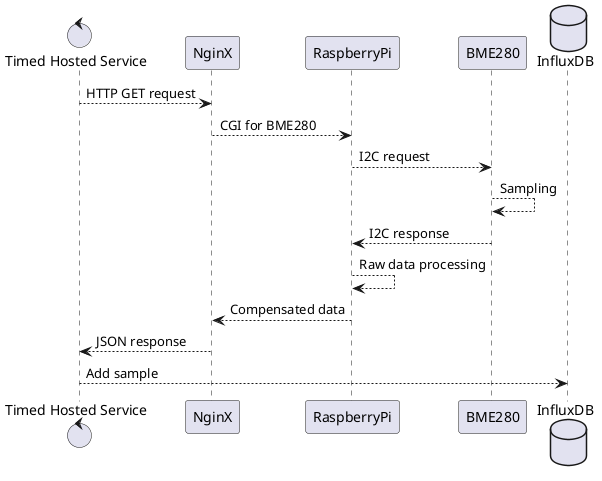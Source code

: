 @startuml THPPollSeq

control     "Timed Hosted Service" as tmhs
participant NginX
participant RaspberryPi as rpi
participant BME280
database    InfluxDB

tmhs   --> NginX    : HTTP GET request
NginX  --> rpi      : CGI for BME280
rpi    --> BME280   : I2C request
BME280 --> BME280   : Sampling
BME280 --> rpi      : I2C response
rpi    --> rpi      : Raw data processing
rpi    --> NginX    : Compensated data
NginX  --> tmhs     : JSON response
tmhs   --> InfluxDB : Add sample

@enduml
